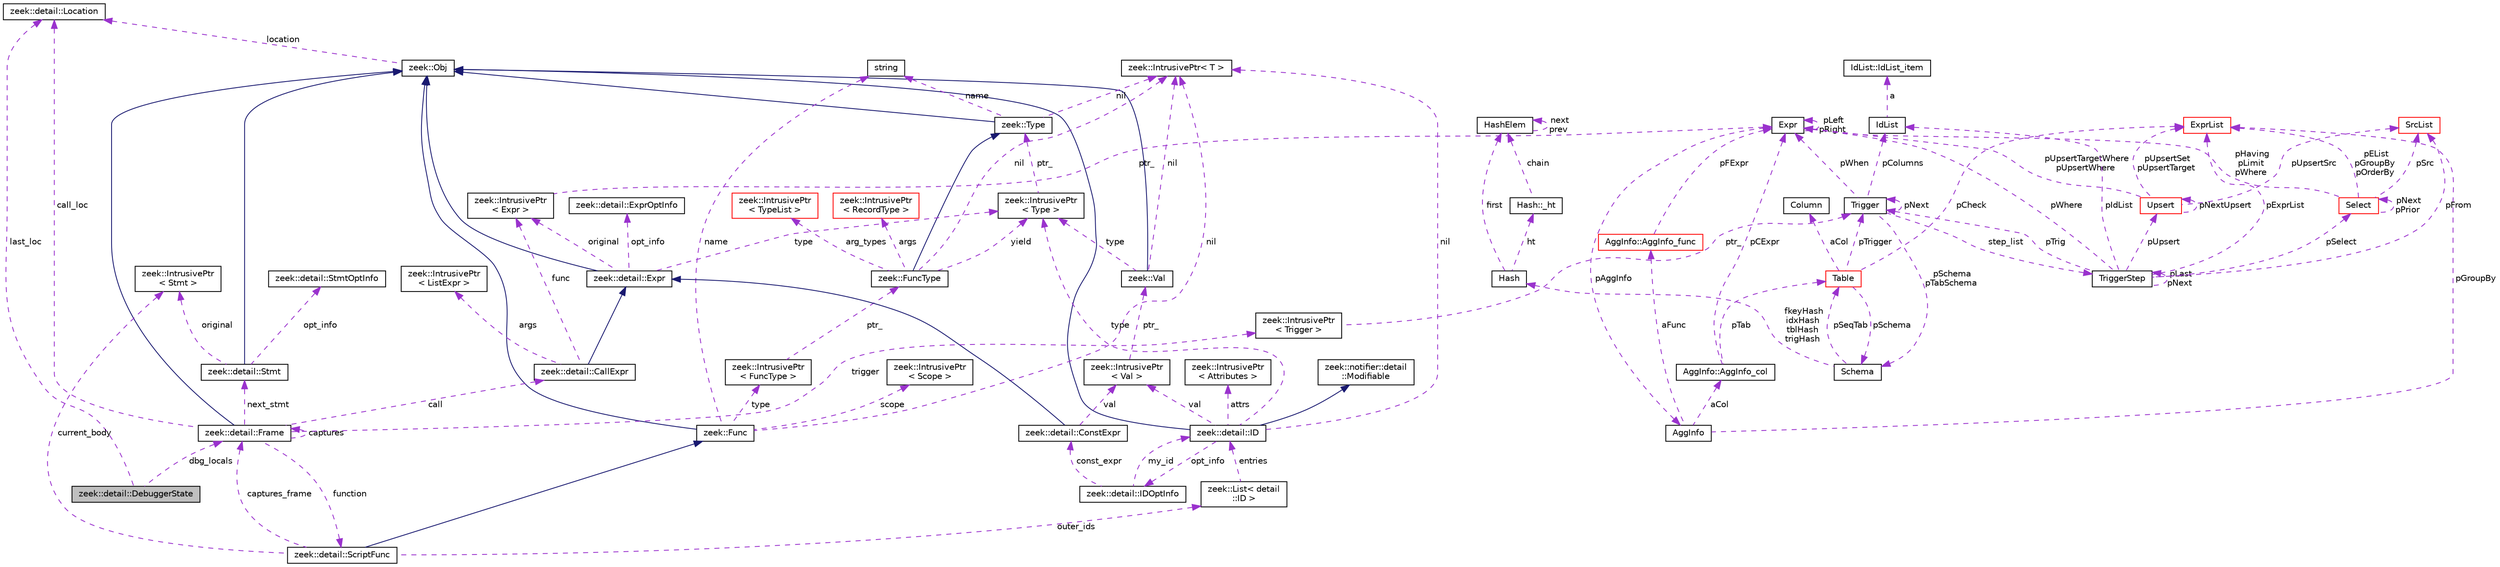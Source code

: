 digraph "zeek::detail::DebuggerState"
{
 // LATEX_PDF_SIZE
  edge [fontname="Helvetica",fontsize="10",labelfontname="Helvetica",labelfontsize="10"];
  node [fontname="Helvetica",fontsize="10",shape=record];
  Node1 [label="zeek::detail::DebuggerState",height=0.2,width=0.4,color="black", fillcolor="grey75", style="filled", fontcolor="black",tooltip=" "];
  Node2 -> Node1 [dir="back",color="darkorchid3",fontsize="10",style="dashed",label=" last_loc" ,fontname="Helvetica"];
  Node2 [label="zeek::detail::Location",height=0.2,width=0.4,color="black", fillcolor="white", style="filled",URL="$d5/d1d/classzeek_1_1detail_1_1Location.html",tooltip=" "];
  Node3 -> Node1 [dir="back",color="darkorchid3",fontsize="10",style="dashed",label=" dbg_locals" ,fontname="Helvetica"];
  Node3 [label="zeek::detail::Frame",height=0.2,width=0.4,color="black", fillcolor="white", style="filled",URL="$dd/d3f/classzeek_1_1detail_1_1Frame.html",tooltip=" "];
  Node4 -> Node3 [dir="back",color="midnightblue",fontsize="10",style="solid",fontname="Helvetica"];
  Node4 [label="zeek::Obj",height=0.2,width=0.4,color="black", fillcolor="white", style="filled",URL="$dd/df1/classzeek_1_1Obj.html",tooltip=" "];
  Node2 -> Node4 [dir="back",color="darkorchid3",fontsize="10",style="dashed",label=" location" ,fontname="Helvetica"];
  Node3 -> Node3 [dir="back",color="darkorchid3",fontsize="10",style="dashed",label=" captures" ,fontname="Helvetica"];
  Node5 -> Node3 [dir="back",color="darkorchid3",fontsize="10",style="dashed",label=" function" ,fontname="Helvetica"];
  Node5 [label="zeek::detail::ScriptFunc",height=0.2,width=0.4,color="black", fillcolor="white", style="filled",URL="$dc/db4/classzeek_1_1detail_1_1ScriptFunc.html",tooltip=" "];
  Node6 -> Node5 [dir="back",color="midnightblue",fontsize="10",style="solid",fontname="Helvetica"];
  Node6 [label="zeek::Func",height=0.2,width=0.4,color="black", fillcolor="white", style="filled",URL="$d5/d7c/classzeek_1_1Func.html",tooltip=" "];
  Node4 -> Node6 [dir="back",color="midnightblue",fontsize="10",style="solid",fontname="Helvetica"];
  Node7 -> Node6 [dir="back",color="darkorchid3",fontsize="10",style="dashed",label=" nil" ,fontname="Helvetica"];
  Node7 [label="zeek::IntrusivePtr\< T \>",height=0.2,width=0.4,color="black", fillcolor="white", style="filled",URL="$d6/dba/classzeek_1_1IntrusivePtr.html",tooltip=" "];
  Node8 -> Node6 [dir="back",color="darkorchid3",fontsize="10",style="dashed",label=" scope" ,fontname="Helvetica"];
  Node8 [label="zeek::IntrusivePtr\l\< Scope \>",height=0.2,width=0.4,color="black", fillcolor="white", style="filled",URL="$d6/dba/classzeek_1_1IntrusivePtr.html",tooltip=" "];
  Node9 -> Node6 [dir="back",color="darkorchid3",fontsize="10",style="dashed",label=" type" ,fontname="Helvetica"];
  Node9 [label="zeek::IntrusivePtr\l\< FuncType \>",height=0.2,width=0.4,color="black", fillcolor="white", style="filled",URL="$d6/dba/classzeek_1_1IntrusivePtr.html",tooltip=" "];
  Node10 -> Node9 [dir="back",color="darkorchid3",fontsize="10",style="dashed",label=" ptr_" ,fontname="Helvetica"];
  Node10 [label="zeek::FuncType",height=0.2,width=0.4,color="black", fillcolor="white", style="filled",URL="$da/ddd/classzeek_1_1FuncType.html",tooltip=" "];
  Node11 -> Node10 [dir="back",color="midnightblue",fontsize="10",style="solid",fontname="Helvetica"];
  Node11 [label="zeek::Type",height=0.2,width=0.4,color="black", fillcolor="white", style="filled",URL="$d0/d4f/classzeek_1_1Type.html",tooltip=" "];
  Node4 -> Node11 [dir="back",color="midnightblue",fontsize="10",style="solid",fontname="Helvetica"];
  Node7 -> Node11 [dir="back",color="darkorchid3",fontsize="10",style="dashed",label=" nil" ,fontname="Helvetica"];
  Node12 -> Node11 [dir="back",color="darkorchid3",fontsize="10",style="dashed",label=" name" ,fontname="Helvetica"];
  Node12 [label="string",height=0.2,width=0.4,color="black", fillcolor="white", style="filled",tooltip=" "];
  Node7 -> Node10 [dir="back",color="darkorchid3",fontsize="10",style="dashed",label=" nil" ,fontname="Helvetica"];
  Node13 -> Node10 [dir="back",color="darkorchid3",fontsize="10",style="dashed",label=" args" ,fontname="Helvetica"];
  Node13 [label="zeek::IntrusivePtr\l\< RecordType \>",height=0.2,width=0.4,color="red", fillcolor="white", style="filled",URL="$d6/dba/classzeek_1_1IntrusivePtr.html",tooltip=" "];
  Node16 -> Node10 [dir="back",color="darkorchid3",fontsize="10",style="dashed",label=" arg_types" ,fontname="Helvetica"];
  Node16 [label="zeek::IntrusivePtr\l\< TypeList \>",height=0.2,width=0.4,color="red", fillcolor="white", style="filled",URL="$d6/dba/classzeek_1_1IntrusivePtr.html",tooltip=" "];
  Node18 -> Node10 [dir="back",color="darkorchid3",fontsize="10",style="dashed",label=" yield" ,fontname="Helvetica"];
  Node18 [label="zeek::IntrusivePtr\l\< Type \>",height=0.2,width=0.4,color="black", fillcolor="white", style="filled",URL="$d6/dba/classzeek_1_1IntrusivePtr.html",tooltip=" "];
  Node11 -> Node18 [dir="back",color="darkorchid3",fontsize="10",style="dashed",label=" ptr_" ,fontname="Helvetica"];
  Node12 -> Node6 [dir="back",color="darkorchid3",fontsize="10",style="dashed",label=" name" ,fontname="Helvetica"];
  Node19 -> Node5 [dir="back",color="darkorchid3",fontsize="10",style="dashed",label=" outer_ids" ,fontname="Helvetica"];
  Node19 [label="zeek::List\< detail\l::ID \>",height=0.2,width=0.4,color="black", fillcolor="white", style="filled",URL="$d2/d8d/classzeek_1_1List.html",tooltip=" "];
  Node20 -> Node19 [dir="back",color="darkorchid3",fontsize="10",style="dashed",label=" entries" ,fontname="Helvetica"];
  Node20 [label="zeek::detail::ID",height=0.2,width=0.4,color="black", fillcolor="white", style="filled",URL="$d1/dcf/classzeek_1_1detail_1_1ID.html",tooltip=" "];
  Node4 -> Node20 [dir="back",color="midnightblue",fontsize="10",style="solid",fontname="Helvetica"];
  Node21 -> Node20 [dir="back",color="midnightblue",fontsize="10",style="solid",fontname="Helvetica"];
  Node21 [label="zeek::notifier::detail\l::Modifiable",height=0.2,width=0.4,color="black", fillcolor="white", style="filled",URL="$d8/d87/classzeek_1_1notifier_1_1detail_1_1Modifiable.html",tooltip=" "];
  Node7 -> Node20 [dir="back",color="darkorchid3",fontsize="10",style="dashed",label=" nil" ,fontname="Helvetica"];
  Node18 -> Node20 [dir="back",color="darkorchid3",fontsize="10",style="dashed",label=" type" ,fontname="Helvetica"];
  Node22 -> Node20 [dir="back",color="darkorchid3",fontsize="10",style="dashed",label=" val" ,fontname="Helvetica"];
  Node22 [label="zeek::IntrusivePtr\l\< Val \>",height=0.2,width=0.4,color="black", fillcolor="white", style="filled",URL="$d6/dba/classzeek_1_1IntrusivePtr.html",tooltip=" "];
  Node23 -> Node22 [dir="back",color="darkorchid3",fontsize="10",style="dashed",label=" ptr_" ,fontname="Helvetica"];
  Node23 [label="zeek::Val",height=0.2,width=0.4,color="black", fillcolor="white", style="filled",URL="$de/d49/classzeek_1_1Val.html",tooltip=" "];
  Node4 -> Node23 [dir="back",color="midnightblue",fontsize="10",style="solid",fontname="Helvetica"];
  Node7 -> Node23 [dir="back",color="darkorchid3",fontsize="10",style="dashed",label=" nil" ,fontname="Helvetica"];
  Node18 -> Node23 [dir="back",color="darkorchid3",fontsize="10",style="dashed",label=" type" ,fontname="Helvetica"];
  Node24 -> Node20 [dir="back",color="darkorchid3",fontsize="10",style="dashed",label=" attrs" ,fontname="Helvetica"];
  Node24 [label="zeek::IntrusivePtr\l\< Attributes \>",height=0.2,width=0.4,color="black", fillcolor="white", style="filled",URL="$d6/dba/classzeek_1_1IntrusivePtr.html",tooltip=" "];
  Node25 -> Node20 [dir="back",color="darkorchid3",fontsize="10",style="dashed",label=" opt_info" ,fontname="Helvetica"];
  Node25 [label="zeek::detail::IDOptInfo",height=0.2,width=0.4,color="black", fillcolor="white", style="filled",URL="$dd/dcb/classzeek_1_1detail_1_1IDOptInfo.html",tooltip=" "];
  Node26 -> Node25 [dir="back",color="darkorchid3",fontsize="10",style="dashed",label=" const_expr" ,fontname="Helvetica"];
  Node26 [label="zeek::detail::ConstExpr",height=0.2,width=0.4,color="black", fillcolor="white", style="filled",URL="$db/db7/classzeek_1_1detail_1_1ConstExpr.html",tooltip=" "];
  Node27 -> Node26 [dir="back",color="midnightblue",fontsize="10",style="solid",fontname="Helvetica"];
  Node27 [label="zeek::detail::Expr",height=0.2,width=0.4,color="black", fillcolor="white", style="filled",URL="$dc/d54/classzeek_1_1detail_1_1Expr.html",tooltip=" "];
  Node4 -> Node27 [dir="back",color="midnightblue",fontsize="10",style="solid",fontname="Helvetica"];
  Node18 -> Node27 [dir="back",color="darkorchid3",fontsize="10",style="dashed",label=" type" ,fontname="Helvetica"];
  Node28 -> Node27 [dir="back",color="darkorchid3",fontsize="10",style="dashed",label=" original" ,fontname="Helvetica"];
  Node28 [label="zeek::IntrusivePtr\l\< Expr \>",height=0.2,width=0.4,color="black", fillcolor="white", style="filled",URL="$d6/dba/classzeek_1_1IntrusivePtr.html",tooltip=" "];
  Node29 -> Node28 [dir="back",color="darkorchid3",fontsize="10",style="dashed",label=" ptr_" ,fontname="Helvetica"];
  Node29 [label="Expr",height=0.2,width=0.4,color="black", fillcolor="white", style="filled",URL="$db/d1b/sqlite3_8c.html#d4/dfb/structExpr",tooltip=" "];
  Node29 -> Node29 [dir="back",color="darkorchid3",fontsize="10",style="dashed",label=" pLeft\npRight" ,fontname="Helvetica"];
  Node30 -> Node29 [dir="back",color="darkorchid3",fontsize="10",style="dashed",label=" pAggInfo" ,fontname="Helvetica"];
  Node30 [label="AggInfo",height=0.2,width=0.4,color="black", fillcolor="white", style="filled",URL="$db/d1b/sqlite3_8c.html#d2/dc8/structAggInfo",tooltip=" "];
  Node31 -> Node30 [dir="back",color="darkorchid3",fontsize="10",style="dashed",label=" pGroupBy" ,fontname="Helvetica"];
  Node31 [label="ExprList",height=0.2,width=0.4,color="red", fillcolor="white", style="filled",URL="$db/d1b/sqlite3_8c.html#d5/d5c/structExprList",tooltip=" "];
  Node33 -> Node30 [dir="back",color="darkorchid3",fontsize="10",style="dashed",label=" aCol" ,fontname="Helvetica"];
  Node33 [label="AggInfo::AggInfo_col",height=0.2,width=0.4,color="black", fillcolor="white", style="filled",URL="$db/d1b/sqlite3_8c.html#d6/d3a/structAggInfo_1_1AggInfo__col",tooltip=" "];
  Node34 -> Node33 [dir="back",color="darkorchid3",fontsize="10",style="dashed",label=" pTab" ,fontname="Helvetica"];
  Node34 [label="Table",height=0.2,width=0.4,color="red", fillcolor="white", style="filled",URL="$db/d1b/sqlite3_8c.html#dc/dcb/structTable",tooltip=" "];
  Node35 -> Node34 [dir="back",color="darkorchid3",fontsize="10",style="dashed",label=" aCol" ,fontname="Helvetica"];
  Node35 [label="Column",height=0.2,width=0.4,color="black", fillcolor="white", style="filled",URL="$db/d1b/sqlite3_8c.html#dc/dc1/structColumn",tooltip=" "];
  Node31 -> Node34 [dir="back",color="darkorchid3",fontsize="10",style="dashed",label=" pCheck" ,fontname="Helvetica"];
  Node41 -> Node34 [dir="back",color="darkorchid3",fontsize="10",style="dashed",label=" pTrigger" ,fontname="Helvetica"];
  Node41 [label="Trigger",height=0.2,width=0.4,color="black", fillcolor="white", style="filled",URL="$db/d1b/sqlite3_8c.html#dc/d15/structTrigger",tooltip=" "];
  Node29 -> Node41 [dir="back",color="darkorchid3",fontsize="10",style="dashed",label=" pWhen" ,fontname="Helvetica"];
  Node42 -> Node41 [dir="back",color="darkorchid3",fontsize="10",style="dashed",label=" pColumns" ,fontname="Helvetica"];
  Node42 [label="IdList",height=0.2,width=0.4,color="black", fillcolor="white", style="filled",URL="$db/d1b/sqlite3_8c.html#da/d69/structIdList",tooltip=" "];
  Node43 -> Node42 [dir="back",color="darkorchid3",fontsize="10",style="dashed",label=" a" ,fontname="Helvetica"];
  Node43 [label="IdList::IdList_item",height=0.2,width=0.4,color="black", fillcolor="white", style="filled",URL="$db/d1b/sqlite3_8c.html#d4/dc3/structIdList_1_1IdList__item",tooltip=" "];
  Node37 -> Node41 [dir="back",color="darkorchid3",fontsize="10",style="dashed",label=" pSchema\npTabSchema" ,fontname="Helvetica"];
  Node37 [label="Schema",height=0.2,width=0.4,color="black", fillcolor="white", style="filled",URL="$db/d1b/sqlite3_8c.html#d8/db0/structSchema",tooltip=" "];
  Node38 -> Node37 [dir="back",color="darkorchid3",fontsize="10",style="dashed",label=" fkeyHash\nidxHash\ntblHash\ntrigHash" ,fontname="Helvetica"];
  Node38 [label="Hash",height=0.2,width=0.4,color="black", fillcolor="white", style="filled",URL="$db/d1b/sqlite3_8c.html#d1/dbe/structHash",tooltip=" "];
  Node39 -> Node38 [dir="back",color="darkorchid3",fontsize="10",style="dashed",label=" first" ,fontname="Helvetica"];
  Node39 [label="HashElem",height=0.2,width=0.4,color="black", fillcolor="white", style="filled",URL="$db/d1b/sqlite3_8c.html#da/d21/structHashElem",tooltip=" "];
  Node39 -> Node39 [dir="back",color="darkorchid3",fontsize="10",style="dashed",label=" next\nprev" ,fontname="Helvetica"];
  Node40 -> Node38 [dir="back",color="darkorchid3",fontsize="10",style="dashed",label=" ht" ,fontname="Helvetica"];
  Node40 [label="Hash::_ht",height=0.2,width=0.4,color="black", fillcolor="white", style="filled",URL="$db/d1b/sqlite3_8c.html#d7/d1f/structHash_1_1__ht",tooltip=" "];
  Node39 -> Node40 [dir="back",color="darkorchid3",fontsize="10",style="dashed",label=" chain" ,fontname="Helvetica"];
  Node34 -> Node37 [dir="back",color="darkorchid3",fontsize="10",style="dashed",label=" pSeqTab" ,fontname="Helvetica"];
  Node44 -> Node41 [dir="back",color="darkorchid3",fontsize="10",style="dashed",label=" step_list" ,fontname="Helvetica"];
  Node44 [label="TriggerStep",height=0.2,width=0.4,color="black", fillcolor="white", style="filled",URL="$db/d1b/sqlite3_8c.html#d5/da5/structTriggerStep",tooltip=" "];
  Node41 -> Node44 [dir="back",color="darkorchid3",fontsize="10",style="dashed",label=" pTrig" ,fontname="Helvetica"];
  Node45 -> Node44 [dir="back",color="darkorchid3",fontsize="10",style="dashed",label=" pSelect" ,fontname="Helvetica"];
  Node45 [label="Select",height=0.2,width=0.4,color="red", fillcolor="white", style="filled",URL="$db/d1b/sqlite3_8c.html#dd/d39/structSelect",tooltip=" "];
  Node31 -> Node45 [dir="back",color="darkorchid3",fontsize="10",style="dashed",label=" pEList\npGroupBy\npOrderBy" ,fontname="Helvetica"];
  Node46 -> Node45 [dir="back",color="darkorchid3",fontsize="10",style="dashed",label=" pSrc" ,fontname="Helvetica"];
  Node46 [label="SrcList",height=0.2,width=0.4,color="red", fillcolor="white", style="filled",URL="$db/d1b/sqlite3_8c.html#de/deb/structSrcList",tooltip=" "];
  Node29 -> Node45 [dir="back",color="darkorchid3",fontsize="10",style="dashed",label=" pHaving\npLimit\npWhere" ,fontname="Helvetica"];
  Node45 -> Node45 [dir="back",color="darkorchid3",fontsize="10",style="dashed",label=" pNext\npPrior" ,fontname="Helvetica"];
  Node46 -> Node44 [dir="back",color="darkorchid3",fontsize="10",style="dashed",label=" pFrom" ,fontname="Helvetica"];
  Node29 -> Node44 [dir="back",color="darkorchid3",fontsize="10",style="dashed",label=" pWhere" ,fontname="Helvetica"];
  Node31 -> Node44 [dir="back",color="darkorchid3",fontsize="10",style="dashed",label=" pExprList" ,fontname="Helvetica"];
  Node42 -> Node44 [dir="back",color="darkorchid3",fontsize="10",style="dashed",label=" pIdList" ,fontname="Helvetica"];
  Node53 -> Node44 [dir="back",color="darkorchid3",fontsize="10",style="dashed",label=" pUpsert" ,fontname="Helvetica"];
  Node53 [label="Upsert",height=0.2,width=0.4,color="red", fillcolor="white", style="filled",URL="$db/d1b/sqlite3_8c.html#da/d8e/structUpsert",tooltip=" "];
  Node31 -> Node53 [dir="back",color="darkorchid3",fontsize="10",style="dashed",label=" pUpsertSet\npUpsertTarget" ,fontname="Helvetica"];
  Node29 -> Node53 [dir="back",color="darkorchid3",fontsize="10",style="dashed",label=" pUpsertTargetWhere\npUpsertWhere" ,fontname="Helvetica"];
  Node53 -> Node53 [dir="back",color="darkorchid3",fontsize="10",style="dashed",label=" pNextUpsert" ,fontname="Helvetica"];
  Node46 -> Node53 [dir="back",color="darkorchid3",fontsize="10",style="dashed",label=" pUpsertSrc" ,fontname="Helvetica"];
  Node44 -> Node44 [dir="back",color="darkorchid3",fontsize="10",style="dashed",label=" pLast\npNext" ,fontname="Helvetica"];
  Node41 -> Node41 [dir="back",color="darkorchid3",fontsize="10",style="dashed",label=" pNext" ,fontname="Helvetica"];
  Node37 -> Node34 [dir="back",color="darkorchid3",fontsize="10",style="dashed",label=" pSchema" ,fontname="Helvetica"];
  Node29 -> Node33 [dir="back",color="darkorchid3",fontsize="10",style="dashed",label=" pCExpr" ,fontname="Helvetica"];
  Node54 -> Node30 [dir="back",color="darkorchid3",fontsize="10",style="dashed",label=" aFunc" ,fontname="Helvetica"];
  Node54 [label="AggInfo::AggInfo_func",height=0.2,width=0.4,color="red", fillcolor="white", style="filled",URL="$db/d1b/sqlite3_8c.html#d3/d2e/structAggInfo_1_1AggInfo__func",tooltip=" "];
  Node29 -> Node54 [dir="back",color="darkorchid3",fontsize="10",style="dashed",label=" pFExpr" ,fontname="Helvetica"];
  Node55 -> Node27 [dir="back",color="darkorchid3",fontsize="10",style="dashed",label=" opt_info" ,fontname="Helvetica"];
  Node55 [label="zeek::detail::ExprOptInfo",height=0.2,width=0.4,color="black", fillcolor="white", style="filled",URL="$d2/d12/namespacezeek_1_1detail.html#de/d9f/classzeek_1_1detail_1_1ExprOptInfo",tooltip=" "];
  Node22 -> Node26 [dir="back",color="darkorchid3",fontsize="10",style="dashed",label=" val" ,fontname="Helvetica"];
  Node20 -> Node25 [dir="back",color="darkorchid3",fontsize="10",style="dashed",label=" my_id" ,fontname="Helvetica"];
  Node3 -> Node5 [dir="back",color="darkorchid3",fontsize="10",style="dashed",label=" captures_frame" ,fontname="Helvetica"];
  Node56 -> Node5 [dir="back",color="darkorchid3",fontsize="10",style="dashed",label=" current_body" ,fontname="Helvetica"];
  Node56 [label="zeek::IntrusivePtr\l\< Stmt \>",height=0.2,width=0.4,color="black", fillcolor="white", style="filled",URL="$d6/dba/classzeek_1_1IntrusivePtr.html",tooltip=" "];
  Node57 -> Node3 [dir="back",color="darkorchid3",fontsize="10",style="dashed",label=" next_stmt" ,fontname="Helvetica"];
  Node57 [label="zeek::detail::Stmt",height=0.2,width=0.4,color="black", fillcolor="white", style="filled",URL="$d2/df8/classzeek_1_1detail_1_1Stmt.html",tooltip=" "];
  Node4 -> Node57 [dir="back",color="midnightblue",fontsize="10",style="solid",fontname="Helvetica"];
  Node56 -> Node57 [dir="back",color="darkorchid3",fontsize="10",style="dashed",label=" original" ,fontname="Helvetica"];
  Node58 -> Node57 [dir="back",color="darkorchid3",fontsize="10",style="dashed",label=" opt_info" ,fontname="Helvetica"];
  Node58 [label="zeek::detail::StmtOptInfo",height=0.2,width=0.4,color="black", fillcolor="white", style="filled",URL="$d2/d12/namespacezeek_1_1detail.html#dd/dee/classzeek_1_1detail_1_1StmtOptInfo",tooltip=" "];
  Node59 -> Node3 [dir="back",color="darkorchid3",fontsize="10",style="dashed",label=" trigger" ,fontname="Helvetica"];
  Node59 [label="zeek::IntrusivePtr\l\< Trigger \>",height=0.2,width=0.4,color="black", fillcolor="white", style="filled",URL="$d6/dba/classzeek_1_1IntrusivePtr.html",tooltip=" "];
  Node41 -> Node59 [dir="back",color="darkorchid3",fontsize="10",style="dashed",label=" ptr_" ,fontname="Helvetica"];
  Node60 -> Node3 [dir="back",color="darkorchid3",fontsize="10",style="dashed",label=" call" ,fontname="Helvetica"];
  Node60 [label="zeek::detail::CallExpr",height=0.2,width=0.4,color="black", fillcolor="white", style="filled",URL="$dd/d00/classzeek_1_1detail_1_1CallExpr.html",tooltip=" "];
  Node27 -> Node60 [dir="back",color="midnightblue",fontsize="10",style="solid",fontname="Helvetica"];
  Node28 -> Node60 [dir="back",color="darkorchid3",fontsize="10",style="dashed",label=" func" ,fontname="Helvetica"];
  Node61 -> Node60 [dir="back",color="darkorchid3",fontsize="10",style="dashed",label=" args" ,fontname="Helvetica"];
  Node61 [label="zeek::IntrusivePtr\l\< ListExpr \>",height=0.2,width=0.4,color="black", fillcolor="white", style="filled",URL="$d6/dba/classzeek_1_1IntrusivePtr.html",tooltip=" "];
  Node2 -> Node3 [dir="back",color="darkorchid3",fontsize="10",style="dashed",label=" call_loc" ,fontname="Helvetica"];
}
